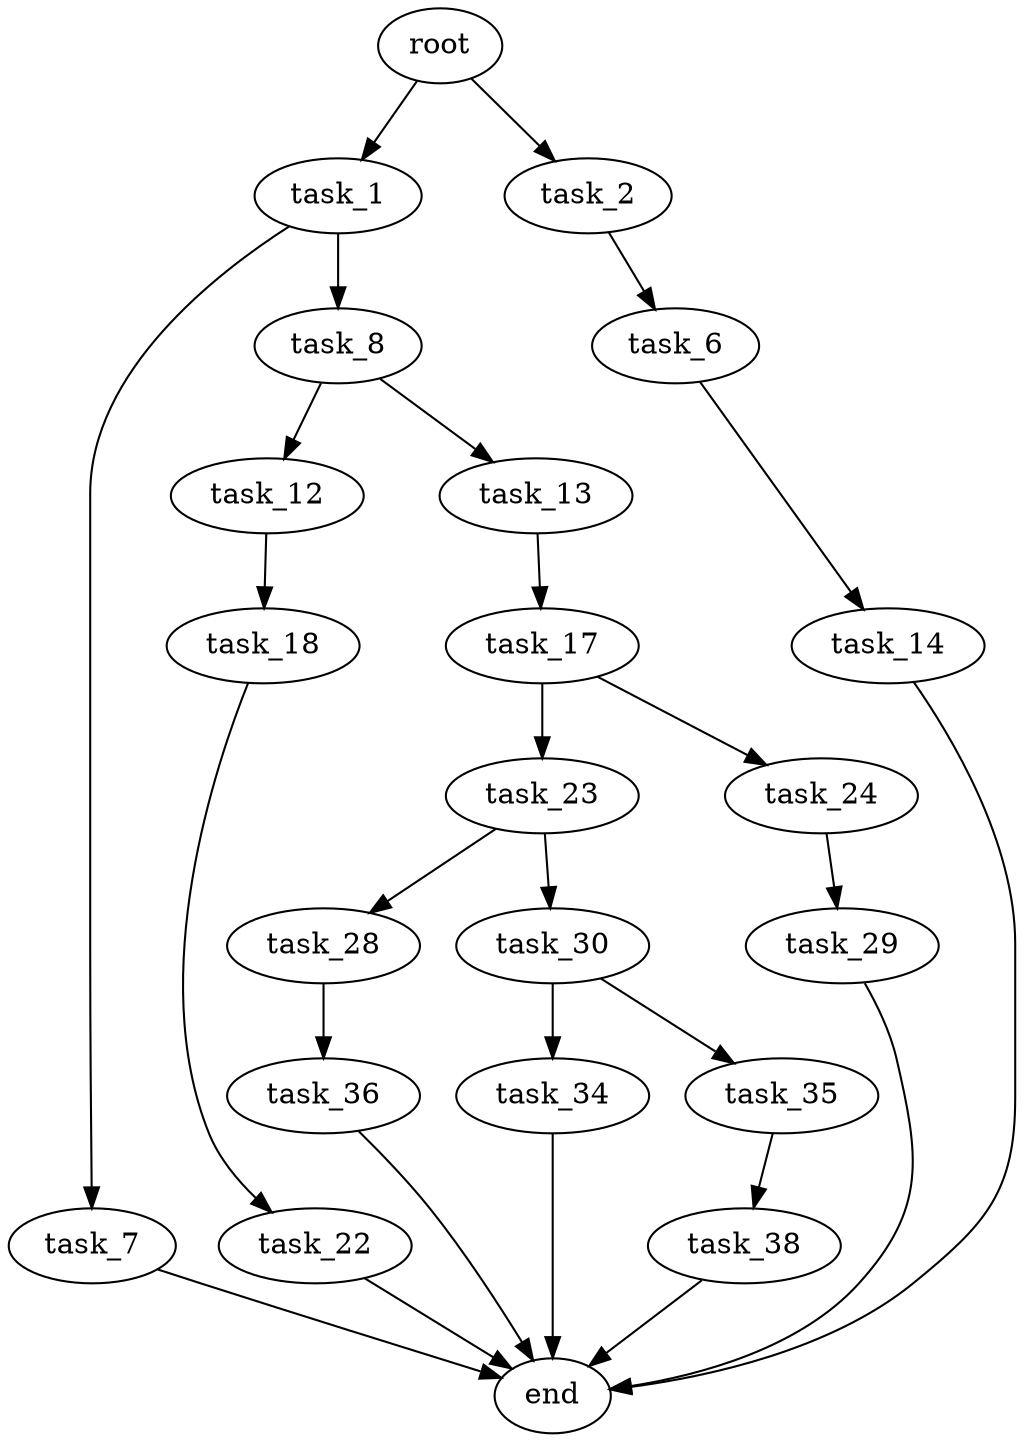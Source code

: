 digraph G {
  root [size="0.000000"];
  task_1 [size="47057792793.000000"];
  task_2 [size="8589934592.000000"];
  task_6 [size="8589934592.000000"];
  task_7 [size="176754655138.000000"];
  task_8 [size="921230809483.000000"];
  task_12 [size="68719476736.000000"];
  task_13 [size="68719476736.000000"];
  task_14 [size="30295554552.000000"];
  task_17 [size="134217728000.000000"];
  task_18 [size="1315729960696.000000"];
  task_22 [size="341379032882.000000"];
  task_23 [size="2000806081.000000"];
  task_24 [size="231928233984.000000"];
  task_28 [size="17704330848.000000"];
  task_29 [size="1073741824000.000000"];
  task_30 [size="68719476736.000000"];
  task_34 [size="68719476736.000000"];
  task_35 [size="9365142415.000000"];
  task_36 [size="9464922255.000000"];
  task_38 [size="368293445632.000000"];
  end [size="0.000000"];

  root -> task_1 [size="1.000000"];
  root -> task_2 [size="1.000000"];
  task_1 -> task_7 [size="838860800.000000"];
  task_1 -> task_8 [size="838860800.000000"];
  task_2 -> task_6 [size="33554432.000000"];
  task_6 -> task_14 [size="33554432.000000"];
  task_7 -> end [size="1.000000"];
  task_8 -> task_12 [size="679477248.000000"];
  task_8 -> task_13 [size="679477248.000000"];
  task_12 -> task_18 [size="134217728.000000"];
  task_13 -> task_17 [size="134217728.000000"];
  task_14 -> end [size="1.000000"];
  task_17 -> task_23 [size="209715200.000000"];
  task_17 -> task_24 [size="209715200.000000"];
  task_18 -> task_22 [size="838860800.000000"];
  task_22 -> end [size="1.000000"];
  task_23 -> task_28 [size="134217728.000000"];
  task_23 -> task_30 [size="134217728.000000"];
  task_24 -> task_29 [size="301989888.000000"];
  task_28 -> task_36 [size="301989888.000000"];
  task_29 -> end [size="1.000000"];
  task_30 -> task_34 [size="134217728.000000"];
  task_30 -> task_35 [size="134217728.000000"];
  task_34 -> end [size="1.000000"];
  task_35 -> task_38 [size="209715200.000000"];
  task_36 -> end [size="1.000000"];
  task_38 -> end [size="1.000000"];
}
